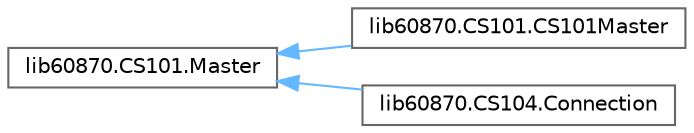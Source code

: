 digraph "Graphical Class Hierarchy"
{
 // LATEX_PDF_SIZE
  bgcolor="transparent";
  edge [fontname=Helvetica,fontsize=10,labelfontname=Helvetica,labelfontsize=10];
  node [fontname=Helvetica,fontsize=10,shape=box,height=0.2,width=0.4];
  rankdir="LR";
  Node0 [id="Node000000",label="lib60870.CS101.Master",height=0.2,width=0.4,color="grey40", fillcolor="white", style="filled",URL="$classlib60870_1_1_c_s101_1_1_master.html",tooltip="Common interface for CS104 and CS101 balanced and unbalanced master."];
  Node0 -> Node1 [id="edge76_Node000000_Node000001",dir="back",color="steelblue1",style="solid",tooltip=" "];
  Node1 [id="Node000001",label="lib60870.CS101.CS101Master",height=0.2,width=0.4,color="grey40", fillcolor="white", style="filled",URL="$classlib60870_1_1_c_s101_1_1_c_s101_master.html",tooltip=" "];
  Node0 -> Node2 [id="edge77_Node000000_Node000002",dir="back",color="steelblue1",style="solid",tooltip=" "];
  Node2 [id="Node000002",label="lib60870.CS104.Connection",height=0.2,width=0.4,color="grey40", fillcolor="white", style="filled",URL="$classlib60870_1_1_c_s104_1_1_connection.html",tooltip="A single connection to a CS 104 (IEC 60870-5-104) server. Implements the Master interface."];
}
